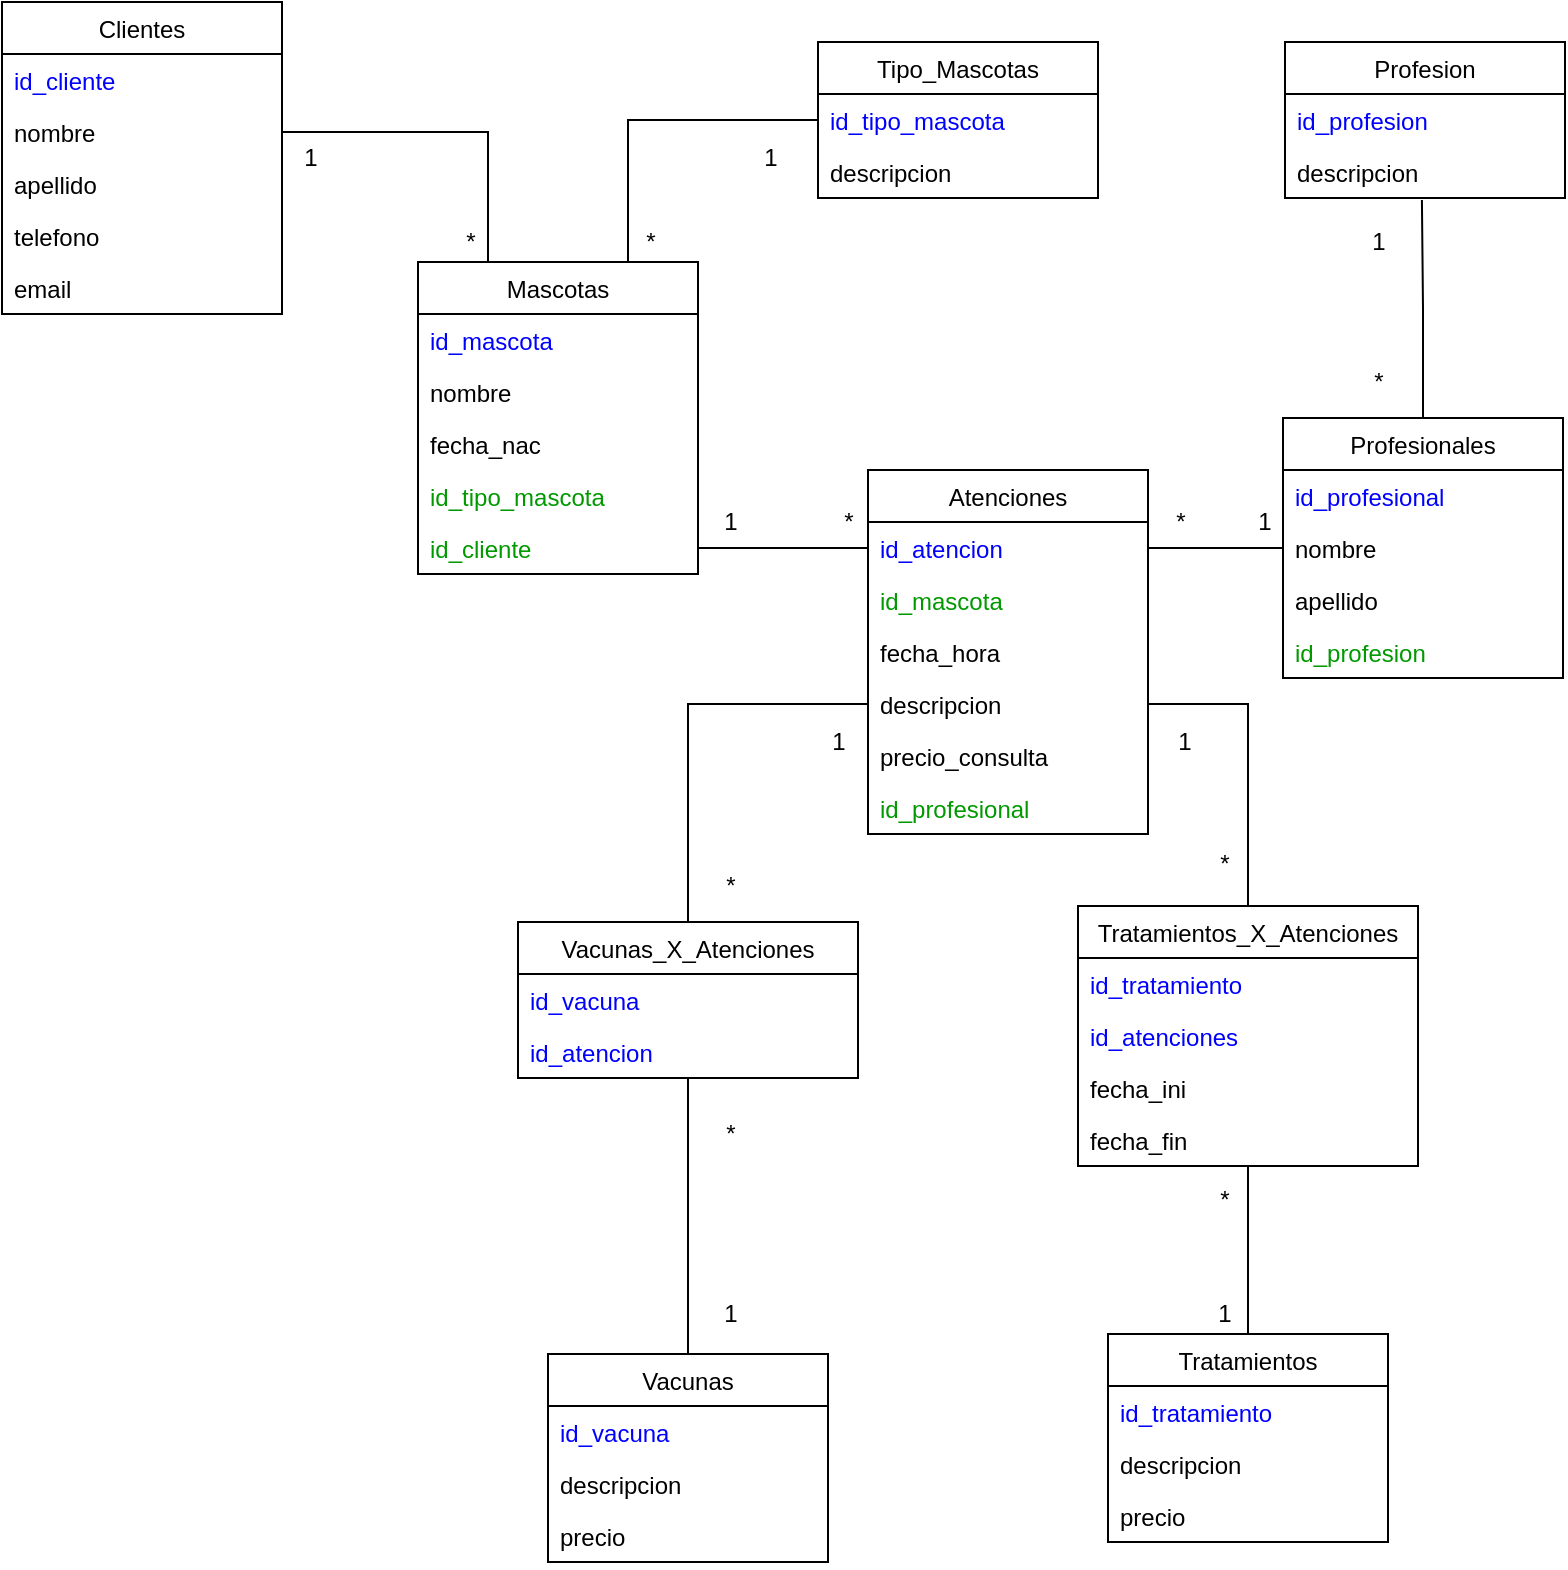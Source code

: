 <mxfile version="15.5.9" type="device"><diagram id="-TyZVq6JQzc-oAHfL5Cc" name="Page-1"><mxGraphModel dx="1422" dy="762" grid="1" gridSize="10" guides="1" tooltips="1" connect="1" arrows="1" fold="1" page="1" pageScale="1" pageWidth="827" pageHeight="1169" math="0" shadow="0"><root><mxCell id="0"/><mxCell id="1" parent="0"/><mxCell id="C7MZPcxUxICp8uypZAwS-1" value="Clientes" style="swimlane;fontStyle=0;childLayout=stackLayout;horizontal=1;startSize=26;fillColor=none;horizontalStack=0;resizeParent=1;resizeParentMax=0;resizeLast=0;collapsible=1;marginBottom=0;" vertex="1" parent="1"><mxGeometry x="22" y="50" width="140" height="156" as="geometry"/></mxCell><mxCell id="C7MZPcxUxICp8uypZAwS-2" value="id_cliente" style="text;strokeColor=none;fillColor=none;align=left;verticalAlign=top;spacingLeft=4;spacingRight=4;overflow=hidden;rotatable=0;points=[[0,0.5],[1,0.5]];portConstraint=eastwest;fontColor=#0000FF;" vertex="1" parent="C7MZPcxUxICp8uypZAwS-1"><mxGeometry y="26" width="140" height="26" as="geometry"/></mxCell><mxCell id="C7MZPcxUxICp8uypZAwS-3" value="nombre" style="text;strokeColor=none;fillColor=none;align=left;verticalAlign=top;spacingLeft=4;spacingRight=4;overflow=hidden;rotatable=0;points=[[0,0.5],[1,0.5]];portConstraint=eastwest;" vertex="1" parent="C7MZPcxUxICp8uypZAwS-1"><mxGeometry y="52" width="140" height="26" as="geometry"/></mxCell><mxCell id="C7MZPcxUxICp8uypZAwS-4" value="apellido" style="text;strokeColor=none;fillColor=none;align=left;verticalAlign=top;spacingLeft=4;spacingRight=4;overflow=hidden;rotatable=0;points=[[0,0.5],[1,0.5]];portConstraint=eastwest;" vertex="1" parent="C7MZPcxUxICp8uypZAwS-1"><mxGeometry y="78" width="140" height="26" as="geometry"/></mxCell><mxCell id="C7MZPcxUxICp8uypZAwS-5" value="telefono" style="text;strokeColor=none;fillColor=none;align=left;verticalAlign=top;spacingLeft=4;spacingRight=4;overflow=hidden;rotatable=0;points=[[0,0.5],[1,0.5]];portConstraint=eastwest;" vertex="1" parent="C7MZPcxUxICp8uypZAwS-1"><mxGeometry y="104" width="140" height="26" as="geometry"/></mxCell><mxCell id="C7MZPcxUxICp8uypZAwS-6" value="email" style="text;strokeColor=none;fillColor=none;align=left;verticalAlign=top;spacingLeft=4;spacingRight=4;overflow=hidden;rotatable=0;points=[[0,0.5],[1,0.5]];portConstraint=eastwest;" vertex="1" parent="C7MZPcxUxICp8uypZAwS-1"><mxGeometry y="130" width="140" height="26" as="geometry"/></mxCell><mxCell id="C7MZPcxUxICp8uypZAwS-7" style="edgeStyle=orthogonalEdgeStyle;rounded=0;orthogonalLoop=1;jettySize=auto;html=1;exitX=0.75;exitY=0;exitDx=0;exitDy=0;entryX=0;entryY=0.5;entryDx=0;entryDy=0;endArrow=none;endFill=0;" edge="1" parent="1" source="C7MZPcxUxICp8uypZAwS-8" target="C7MZPcxUxICp8uypZAwS-22"><mxGeometry relative="1" as="geometry"/></mxCell><mxCell id="C7MZPcxUxICp8uypZAwS-8" value="Mascotas" style="swimlane;fontStyle=0;childLayout=stackLayout;horizontal=1;startSize=26;fillColor=none;horizontalStack=0;resizeParent=1;resizeParentMax=0;resizeLast=0;collapsible=1;marginBottom=0;" vertex="1" parent="1"><mxGeometry x="230" y="180" width="140" height="156" as="geometry"/></mxCell><mxCell id="C7MZPcxUxICp8uypZAwS-9" value="id_mascota" style="text;strokeColor=none;fillColor=none;align=left;verticalAlign=top;spacingLeft=4;spacingRight=4;overflow=hidden;rotatable=0;points=[[0,0.5],[1,0.5]];portConstraint=eastwest;fontColor=#0000FF;" vertex="1" parent="C7MZPcxUxICp8uypZAwS-8"><mxGeometry y="26" width="140" height="26" as="geometry"/></mxCell><mxCell id="C7MZPcxUxICp8uypZAwS-10" value="nombre" style="text;strokeColor=none;fillColor=none;align=left;verticalAlign=top;spacingLeft=4;spacingRight=4;overflow=hidden;rotatable=0;points=[[0,0.5],[1,0.5]];portConstraint=eastwest;" vertex="1" parent="C7MZPcxUxICp8uypZAwS-8"><mxGeometry y="52" width="140" height="26" as="geometry"/></mxCell><mxCell id="C7MZPcxUxICp8uypZAwS-11" value="fecha_nac" style="text;strokeColor=none;fillColor=none;align=left;verticalAlign=top;spacingLeft=4;spacingRight=4;overflow=hidden;rotatable=0;points=[[0,0.5],[1,0.5]];portConstraint=eastwest;" vertex="1" parent="C7MZPcxUxICp8uypZAwS-8"><mxGeometry y="78" width="140" height="26" as="geometry"/></mxCell><mxCell id="C7MZPcxUxICp8uypZAwS-12" value="id_tipo_mascota" style="text;strokeColor=none;fillColor=none;align=left;verticalAlign=top;spacingLeft=4;spacingRight=4;overflow=hidden;rotatable=0;points=[[0,0.5],[1,0.5]];portConstraint=eastwest;fontColor=#009900;" vertex="1" parent="C7MZPcxUxICp8uypZAwS-8"><mxGeometry y="104" width="140" height="26" as="geometry"/></mxCell><mxCell id="C7MZPcxUxICp8uypZAwS-13" value="id_cliente" style="text;strokeColor=none;fillColor=none;align=left;verticalAlign=top;spacingLeft=4;spacingRight=4;overflow=hidden;rotatable=0;points=[[0,0.5],[1,0.5]];portConstraint=eastwest;fontColor=#009900;" vertex="1" parent="C7MZPcxUxICp8uypZAwS-8"><mxGeometry y="130" width="140" height="26" as="geometry"/></mxCell><mxCell id="C7MZPcxUxICp8uypZAwS-14" value="Atenciones" style="swimlane;fontStyle=0;childLayout=stackLayout;horizontal=1;startSize=26;fillColor=none;horizontalStack=0;resizeParent=1;resizeParentMax=0;resizeLast=0;collapsible=1;marginBottom=0;" vertex="1" parent="1"><mxGeometry x="455" y="284" width="140" height="182" as="geometry"/></mxCell><mxCell id="C7MZPcxUxICp8uypZAwS-15" value="id_atencion" style="text;strokeColor=none;fillColor=none;align=left;verticalAlign=top;spacingLeft=4;spacingRight=4;overflow=hidden;rotatable=0;points=[[0,0.5],[1,0.5]];portConstraint=eastwest;fontColor=#0000FF;" vertex="1" parent="C7MZPcxUxICp8uypZAwS-14"><mxGeometry y="26" width="140" height="26" as="geometry"/></mxCell><mxCell id="C7MZPcxUxICp8uypZAwS-16" value="id_mascota" style="text;strokeColor=none;fillColor=none;align=left;verticalAlign=top;spacingLeft=4;spacingRight=4;overflow=hidden;rotatable=0;points=[[0,0.5],[1,0.5]];portConstraint=eastwest;fontColor=#009900;" vertex="1" parent="C7MZPcxUxICp8uypZAwS-14"><mxGeometry y="52" width="140" height="26" as="geometry"/></mxCell><mxCell id="C7MZPcxUxICp8uypZAwS-17" value="fecha_hora" style="text;strokeColor=none;fillColor=none;align=left;verticalAlign=top;spacingLeft=4;spacingRight=4;overflow=hidden;rotatable=0;points=[[0,0.5],[1,0.5]];portConstraint=eastwest;" vertex="1" parent="C7MZPcxUxICp8uypZAwS-14"><mxGeometry y="78" width="140" height="26" as="geometry"/></mxCell><mxCell id="C7MZPcxUxICp8uypZAwS-18" value="descripcion" style="text;strokeColor=none;fillColor=none;align=left;verticalAlign=top;spacingLeft=4;spacingRight=4;overflow=hidden;rotatable=0;points=[[0,0.5],[1,0.5]];portConstraint=eastwest;" vertex="1" parent="C7MZPcxUxICp8uypZAwS-14"><mxGeometry y="104" width="140" height="26" as="geometry"/></mxCell><mxCell id="C7MZPcxUxICp8uypZAwS-20" value="precio_consulta" style="text;strokeColor=none;fillColor=none;align=left;verticalAlign=top;spacingLeft=4;spacingRight=4;overflow=hidden;rotatable=0;points=[[0,0.5],[1,0.5]];portConstraint=eastwest;" vertex="1" parent="C7MZPcxUxICp8uypZAwS-14"><mxGeometry y="130" width="140" height="26" as="geometry"/></mxCell><mxCell id="C7MZPcxUxICp8uypZAwS-69" value="id_profesional" style="text;strokeColor=none;fillColor=none;align=left;verticalAlign=top;spacingLeft=4;spacingRight=4;overflow=hidden;rotatable=0;points=[[0,0.5],[1,0.5]];portConstraint=eastwest;fontColor=#009900;" vertex="1" parent="C7MZPcxUxICp8uypZAwS-14"><mxGeometry y="156" width="140" height="26" as="geometry"/></mxCell><mxCell id="C7MZPcxUxICp8uypZAwS-21" value="Tipo_Mascotas" style="swimlane;fontStyle=0;childLayout=stackLayout;horizontal=1;startSize=26;fillColor=none;horizontalStack=0;resizeParent=1;resizeParentMax=0;resizeLast=0;collapsible=1;marginBottom=0;" vertex="1" parent="1"><mxGeometry x="430" y="70" width="140" height="78" as="geometry"/></mxCell><mxCell id="C7MZPcxUxICp8uypZAwS-22" value="id_tipo_mascota" style="text;strokeColor=none;fillColor=none;align=left;verticalAlign=top;spacingLeft=4;spacingRight=4;overflow=hidden;rotatable=0;points=[[0,0.5],[1,0.5]];portConstraint=eastwest;fontColor=#0000FF;" vertex="1" parent="C7MZPcxUxICp8uypZAwS-21"><mxGeometry y="26" width="140" height="26" as="geometry"/></mxCell><mxCell id="C7MZPcxUxICp8uypZAwS-23" value="descripcion" style="text;strokeColor=none;fillColor=none;align=left;verticalAlign=top;spacingLeft=4;spacingRight=4;overflow=hidden;rotatable=0;points=[[0,0.5],[1,0.5]];portConstraint=eastwest;" vertex="1" parent="C7MZPcxUxICp8uypZAwS-21"><mxGeometry y="52" width="140" height="26" as="geometry"/></mxCell><mxCell id="C7MZPcxUxICp8uypZAwS-24" style="edgeStyle=orthogonalEdgeStyle;rounded=0;orthogonalLoop=1;jettySize=auto;html=1;exitX=1;exitY=0.5;exitDx=0;exitDy=0;entryX=0.25;entryY=0;entryDx=0;entryDy=0;endArrow=none;endFill=0;" edge="1" parent="1" source="C7MZPcxUxICp8uypZAwS-3" target="C7MZPcxUxICp8uypZAwS-8"><mxGeometry relative="1" as="geometry"/></mxCell><mxCell id="C7MZPcxUxICp8uypZAwS-25" style="edgeStyle=orthogonalEdgeStyle;rounded=0;orthogonalLoop=1;jettySize=auto;html=1;exitX=1;exitY=0.5;exitDx=0;exitDy=0;entryX=0;entryY=0.5;entryDx=0;entryDy=0;endArrow=none;endFill=0;" edge="1" parent="1" source="C7MZPcxUxICp8uypZAwS-13" target="C7MZPcxUxICp8uypZAwS-15"><mxGeometry relative="1" as="geometry"/></mxCell><mxCell id="C7MZPcxUxICp8uypZAwS-26" value="1" style="text;html=1;resizable=0;autosize=1;align=center;verticalAlign=middle;points=[];fillColor=none;strokeColor=none;rounded=0;" vertex="1" parent="1"><mxGeometry x="166" y="118" width="20" height="20" as="geometry"/></mxCell><mxCell id="C7MZPcxUxICp8uypZAwS-27" value="1" style="text;html=1;resizable=0;autosize=1;align=center;verticalAlign=middle;points=[];fillColor=none;strokeColor=none;rounded=0;" vertex="1" parent="1"><mxGeometry x="396" y="118" width="20" height="20" as="geometry"/></mxCell><mxCell id="C7MZPcxUxICp8uypZAwS-28" value="1" style="text;html=1;resizable=0;autosize=1;align=center;verticalAlign=middle;points=[];fillColor=none;strokeColor=none;rounded=0;" vertex="1" parent="1"><mxGeometry x="376" y="300" width="20" height="20" as="geometry"/></mxCell><mxCell id="C7MZPcxUxICp8uypZAwS-29" value="*" style="text;html=1;resizable=0;autosize=1;align=center;verticalAlign=middle;points=[];fillColor=none;strokeColor=none;rounded=0;" vertex="1" parent="1"><mxGeometry x="435" y="300" width="20" height="20" as="geometry"/></mxCell><mxCell id="C7MZPcxUxICp8uypZAwS-30" value="*" style="text;html=1;resizable=0;autosize=1;align=center;verticalAlign=middle;points=[];fillColor=none;strokeColor=none;rounded=0;" vertex="1" parent="1"><mxGeometry x="336" y="160" width="20" height="20" as="geometry"/></mxCell><mxCell id="C7MZPcxUxICp8uypZAwS-31" value="*" style="text;html=1;resizable=0;autosize=1;align=center;verticalAlign=middle;points=[];fillColor=none;strokeColor=none;rounded=0;" vertex="1" parent="1"><mxGeometry x="246" y="160" width="20" height="20" as="geometry"/></mxCell><mxCell id="C7MZPcxUxICp8uypZAwS-75" style="edgeStyle=orthogonalEdgeStyle;rounded=0;orthogonalLoop=1;jettySize=auto;html=1;exitX=0.5;exitY=0;exitDx=0;exitDy=0;entryX=0.489;entryY=1.038;entryDx=0;entryDy=0;entryPerimeter=0;fontColor=#0000FF;endArrow=none;endFill=0;" edge="1" parent="1" source="C7MZPcxUxICp8uypZAwS-32" target="C7MZPcxUxICp8uypZAwS-72"><mxGeometry relative="1" as="geometry"/></mxCell><mxCell id="C7MZPcxUxICp8uypZAwS-32" value="Profesionales" style="swimlane;fontStyle=0;childLayout=stackLayout;horizontal=1;startSize=26;fillColor=none;horizontalStack=0;resizeParent=1;resizeParentMax=0;resizeLast=0;collapsible=1;marginBottom=0;" vertex="1" parent="1"><mxGeometry x="662.5" y="258" width="140" height="130" as="geometry"/></mxCell><mxCell id="C7MZPcxUxICp8uypZAwS-33" value="id_profesional" style="text;strokeColor=none;fillColor=none;align=left;verticalAlign=top;spacingLeft=4;spacingRight=4;overflow=hidden;rotatable=0;points=[[0,0.5],[1,0.5]];portConstraint=eastwest;fontColor=#0000FF;" vertex="1" parent="C7MZPcxUxICp8uypZAwS-32"><mxGeometry y="26" width="140" height="26" as="geometry"/></mxCell><mxCell id="C7MZPcxUxICp8uypZAwS-34" value="nombre" style="text;strokeColor=none;fillColor=none;align=left;verticalAlign=top;spacingLeft=4;spacingRight=4;overflow=hidden;rotatable=0;points=[[0,0.5],[1,0.5]];portConstraint=eastwest;" vertex="1" parent="C7MZPcxUxICp8uypZAwS-32"><mxGeometry y="52" width="140" height="26" as="geometry"/></mxCell><mxCell id="C7MZPcxUxICp8uypZAwS-35" value="apellido" style="text;strokeColor=none;fillColor=none;align=left;verticalAlign=top;spacingLeft=4;spacingRight=4;overflow=hidden;rotatable=0;points=[[0,0.5],[1,0.5]];portConstraint=eastwest;" vertex="1" parent="C7MZPcxUxICp8uypZAwS-32"><mxGeometry y="78" width="140" height="26" as="geometry"/></mxCell><mxCell id="C7MZPcxUxICp8uypZAwS-36" value="id_profesion" style="text;strokeColor=none;fillColor=none;align=left;verticalAlign=top;spacingLeft=4;spacingRight=4;overflow=hidden;rotatable=0;points=[[0,0.5],[1,0.5]];portConstraint=eastwest;fontColor=#009900;" vertex="1" parent="C7MZPcxUxICp8uypZAwS-32"><mxGeometry y="104" width="140" height="26" as="geometry"/></mxCell><mxCell id="C7MZPcxUxICp8uypZAwS-37" style="edgeStyle=orthogonalEdgeStyle;rounded=0;orthogonalLoop=1;jettySize=auto;html=1;exitX=1;exitY=0.5;exitDx=0;exitDy=0;entryX=0;entryY=0.5;entryDx=0;entryDy=0;endArrow=none;endFill=0;" edge="1" parent="1" source="C7MZPcxUxICp8uypZAwS-15" target="C7MZPcxUxICp8uypZAwS-34"><mxGeometry relative="1" as="geometry"/></mxCell><mxCell id="C7MZPcxUxICp8uypZAwS-38" value="1" style="text;html=1;resizable=0;autosize=1;align=center;verticalAlign=middle;points=[];fillColor=none;strokeColor=none;rounded=0;" vertex="1" parent="1"><mxGeometry x="642.5" y="300" width="20" height="20" as="geometry"/></mxCell><mxCell id="C7MZPcxUxICp8uypZAwS-39" value="*" style="text;html=1;resizable=0;autosize=1;align=center;verticalAlign=middle;points=[];fillColor=none;strokeColor=none;rounded=0;" vertex="1" parent="1"><mxGeometry x="601" y="300" width="20" height="20" as="geometry"/></mxCell><mxCell id="C7MZPcxUxICp8uypZAwS-40" style="edgeStyle=orthogonalEdgeStyle;rounded=0;orthogonalLoop=1;jettySize=auto;html=1;endArrow=none;endFill=0;entryX=0.5;entryY=0;entryDx=0;entryDy=0;" edge="1" parent="1" source="C7MZPcxUxICp8uypZAwS-41" target="C7MZPcxUxICp8uypZAwS-54"><mxGeometry relative="1" as="geometry"><mxPoint x="645" y="709" as="targetPoint"/></mxGeometry></mxCell><mxCell id="C7MZPcxUxICp8uypZAwS-68" style="edgeStyle=orthogonalEdgeStyle;rounded=0;orthogonalLoop=1;jettySize=auto;html=1;exitX=0.5;exitY=0;exitDx=0;exitDy=0;entryX=1;entryY=0.5;entryDx=0;entryDy=0;fontColor=#009900;endArrow=none;endFill=0;" edge="1" parent="1" source="C7MZPcxUxICp8uypZAwS-41" target="C7MZPcxUxICp8uypZAwS-18"><mxGeometry relative="1" as="geometry"/></mxCell><mxCell id="C7MZPcxUxICp8uypZAwS-41" value="Tratamientos_X_Atenciones" style="swimlane;fontStyle=0;childLayout=stackLayout;horizontal=1;startSize=26;fillColor=none;horizontalStack=0;resizeParent=1;resizeParentMax=0;resizeLast=0;collapsible=1;marginBottom=0;" vertex="1" parent="1"><mxGeometry x="560" y="502" width="170" height="130" as="geometry"/></mxCell><mxCell id="C7MZPcxUxICp8uypZAwS-42" value="id_tratamiento" style="text;strokeColor=none;fillColor=none;align=left;verticalAlign=top;spacingLeft=4;spacingRight=4;overflow=hidden;rotatable=0;points=[[0,0.5],[1,0.5]];portConstraint=eastwest;fontColor=#0000FF;" vertex="1" parent="C7MZPcxUxICp8uypZAwS-41"><mxGeometry y="26" width="170" height="26" as="geometry"/></mxCell><mxCell id="C7MZPcxUxICp8uypZAwS-43" value="id_atenciones" style="text;strokeColor=none;fillColor=none;align=left;verticalAlign=top;spacingLeft=4;spacingRight=4;overflow=hidden;rotatable=0;points=[[0,0.5],[1,0.5]];portConstraint=eastwest;fontColor=#0000FF;" vertex="1" parent="C7MZPcxUxICp8uypZAwS-41"><mxGeometry y="52" width="170" height="26" as="geometry"/></mxCell><mxCell id="C7MZPcxUxICp8uypZAwS-44" value="fecha_ini" style="text;strokeColor=none;fillColor=none;align=left;verticalAlign=top;spacingLeft=4;spacingRight=4;overflow=hidden;rotatable=0;points=[[0,0.5],[1,0.5]];portConstraint=eastwest;" vertex="1" parent="C7MZPcxUxICp8uypZAwS-41"><mxGeometry y="78" width="170" height="26" as="geometry"/></mxCell><mxCell id="C7MZPcxUxICp8uypZAwS-45" value="fecha_fin" style="text;strokeColor=none;fillColor=none;align=left;verticalAlign=top;spacingLeft=4;spacingRight=4;overflow=hidden;rotatable=0;points=[[0,0.5],[1,0.5]];portConstraint=eastwest;" vertex="1" parent="C7MZPcxUxICp8uypZAwS-41"><mxGeometry y="104" width="170" height="26" as="geometry"/></mxCell><mxCell id="C7MZPcxUxICp8uypZAwS-46" style="edgeStyle=orthogonalEdgeStyle;rounded=0;orthogonalLoop=1;jettySize=auto;html=1;endArrow=none;endFill=0;" edge="1" parent="1" source="C7MZPcxUxICp8uypZAwS-47" target="C7MZPcxUxICp8uypZAwS-50"><mxGeometry relative="1" as="geometry"/></mxCell><mxCell id="C7MZPcxUxICp8uypZAwS-64" style="edgeStyle=orthogonalEdgeStyle;rounded=0;orthogonalLoop=1;jettySize=auto;html=1;exitX=0.5;exitY=0;exitDx=0;exitDy=0;fontColor=#009900;endArrow=none;endFill=0;entryX=0;entryY=0.5;entryDx=0;entryDy=0;" edge="1" parent="1" source="C7MZPcxUxICp8uypZAwS-47" target="C7MZPcxUxICp8uypZAwS-18"><mxGeometry relative="1" as="geometry"/></mxCell><mxCell id="C7MZPcxUxICp8uypZAwS-47" value="Vacunas_X_Atenciones" style="swimlane;fontStyle=0;childLayout=stackLayout;horizontal=1;startSize=26;fillColor=none;horizontalStack=0;resizeParent=1;resizeParentMax=0;resizeLast=0;collapsible=1;marginBottom=0;" vertex="1" parent="1"><mxGeometry x="280" y="510" width="170" height="78" as="geometry"/></mxCell><mxCell id="C7MZPcxUxICp8uypZAwS-48" value="id_vacuna" style="text;strokeColor=none;fillColor=none;align=left;verticalAlign=top;spacingLeft=4;spacingRight=4;overflow=hidden;rotatable=0;points=[[0,0.5],[1,0.5]];portConstraint=eastwest;fontColor=#0000FF;" vertex="1" parent="C7MZPcxUxICp8uypZAwS-47"><mxGeometry y="26" width="170" height="26" as="geometry"/></mxCell><mxCell id="C7MZPcxUxICp8uypZAwS-49" value="id_atencion" style="text;strokeColor=none;fillColor=none;align=left;verticalAlign=top;spacingLeft=4;spacingRight=4;overflow=hidden;rotatable=0;points=[[0,0.5],[1,0.5]];portConstraint=eastwest;fontColor=#0000FF;" vertex="1" parent="C7MZPcxUxICp8uypZAwS-47"><mxGeometry y="52" width="170" height="26" as="geometry"/></mxCell><mxCell id="C7MZPcxUxICp8uypZAwS-50" value="Vacunas" style="swimlane;fontStyle=0;childLayout=stackLayout;horizontal=1;startSize=26;fillColor=none;horizontalStack=0;resizeParent=1;resizeParentMax=0;resizeLast=0;collapsible=1;marginBottom=0;" vertex="1" parent="1"><mxGeometry x="295" y="726" width="140" height="104" as="geometry"/></mxCell><mxCell id="C7MZPcxUxICp8uypZAwS-51" value="id_vacuna" style="text;strokeColor=none;fillColor=none;align=left;verticalAlign=top;spacingLeft=4;spacingRight=4;overflow=hidden;rotatable=0;points=[[0,0.5],[1,0.5]];portConstraint=eastwest;fontColor=#0000FF;" vertex="1" parent="C7MZPcxUxICp8uypZAwS-50"><mxGeometry y="26" width="140" height="26" as="geometry"/></mxCell><mxCell id="C7MZPcxUxICp8uypZAwS-52" value="descripcion" style="text;strokeColor=none;fillColor=none;align=left;verticalAlign=top;spacingLeft=4;spacingRight=4;overflow=hidden;rotatable=0;points=[[0,0.5],[1,0.5]];portConstraint=eastwest;" vertex="1" parent="C7MZPcxUxICp8uypZAwS-50"><mxGeometry y="52" width="140" height="26" as="geometry"/></mxCell><mxCell id="C7MZPcxUxICp8uypZAwS-53" value="precio" style="text;strokeColor=none;fillColor=none;align=left;verticalAlign=top;spacingLeft=4;spacingRight=4;overflow=hidden;rotatable=0;points=[[0,0.5],[1,0.5]];portConstraint=eastwest;" vertex="1" parent="C7MZPcxUxICp8uypZAwS-50"><mxGeometry y="78" width="140" height="26" as="geometry"/></mxCell><mxCell id="C7MZPcxUxICp8uypZAwS-54" value="Tratamientos" style="swimlane;fontStyle=0;childLayout=stackLayout;horizontal=1;startSize=26;fillColor=none;horizontalStack=0;resizeParent=1;resizeParentMax=0;resizeLast=0;collapsible=1;marginBottom=0;" vertex="1" parent="1"><mxGeometry x="575" y="716" width="140" height="104" as="geometry"/></mxCell><mxCell id="C7MZPcxUxICp8uypZAwS-55" value="id_tratamiento" style="text;strokeColor=none;fillColor=none;align=left;verticalAlign=top;spacingLeft=4;spacingRight=4;overflow=hidden;rotatable=0;points=[[0,0.5],[1,0.5]];portConstraint=eastwest;fontColor=#0000FF;" vertex="1" parent="C7MZPcxUxICp8uypZAwS-54"><mxGeometry y="26" width="140" height="26" as="geometry"/></mxCell><mxCell id="C7MZPcxUxICp8uypZAwS-56" value="descripcion" style="text;strokeColor=none;fillColor=none;align=left;verticalAlign=top;spacingLeft=4;spacingRight=4;overflow=hidden;rotatable=0;points=[[0,0.5],[1,0.5]];portConstraint=eastwest;" vertex="1" parent="C7MZPcxUxICp8uypZAwS-54"><mxGeometry y="52" width="140" height="26" as="geometry"/></mxCell><mxCell id="C7MZPcxUxICp8uypZAwS-57" value="precio" style="text;strokeColor=none;fillColor=none;align=left;verticalAlign=top;spacingLeft=4;spacingRight=4;overflow=hidden;rotatable=0;points=[[0,0.5],[1,0.5]];portConstraint=eastwest;" vertex="1" parent="C7MZPcxUxICp8uypZAwS-54"><mxGeometry y="78" width="140" height="26" as="geometry"/></mxCell><mxCell id="C7MZPcxUxICp8uypZAwS-58" value="*" style="text;html=1;resizable=0;autosize=1;align=center;verticalAlign=middle;points=[];fillColor=none;strokeColor=none;rounded=0;" vertex="1" parent="1"><mxGeometry x="622.5" y="471" width="20" height="20" as="geometry"/></mxCell><mxCell id="C7MZPcxUxICp8uypZAwS-59" value="*" style="text;html=1;resizable=0;autosize=1;align=center;verticalAlign=middle;points=[];fillColor=none;strokeColor=none;rounded=0;" vertex="1" parent="1"><mxGeometry x="622.5" y="639" width="20" height="20" as="geometry"/></mxCell><mxCell id="C7MZPcxUxICp8uypZAwS-60" value="*" style="text;html=1;resizable=0;autosize=1;align=center;verticalAlign=middle;points=[];fillColor=none;strokeColor=none;rounded=0;" vertex="1" parent="1"><mxGeometry x="376" y="482" width="20" height="20" as="geometry"/></mxCell><mxCell id="C7MZPcxUxICp8uypZAwS-61" value="*" style="text;html=1;resizable=0;autosize=1;align=center;verticalAlign=middle;points=[];fillColor=none;strokeColor=none;rounded=0;" vertex="1" parent="1"><mxGeometry x="376" y="606" width="20" height="20" as="geometry"/></mxCell><mxCell id="C7MZPcxUxICp8uypZAwS-62" value="1" style="text;html=1;resizable=0;autosize=1;align=center;verticalAlign=middle;points=[];fillColor=none;strokeColor=none;rounded=0;" vertex="1" parent="1"><mxGeometry x="376" y="696" width="20" height="20" as="geometry"/></mxCell><mxCell id="C7MZPcxUxICp8uypZAwS-63" value="1" style="text;html=1;resizable=0;autosize=1;align=center;verticalAlign=middle;points=[];fillColor=none;strokeColor=none;rounded=0;" vertex="1" parent="1"><mxGeometry x="622.5" y="696" width="20" height="20" as="geometry"/></mxCell><mxCell id="C7MZPcxUxICp8uypZAwS-66" value="1" style="text;html=1;resizable=0;autosize=1;align=center;verticalAlign=middle;points=[];fillColor=none;strokeColor=none;rounded=0;" vertex="1" parent="1"><mxGeometry x="430" y="410" width="20" height="20" as="geometry"/></mxCell><mxCell id="C7MZPcxUxICp8uypZAwS-67" value="1" style="text;html=1;resizable=0;autosize=1;align=center;verticalAlign=middle;points=[];fillColor=none;strokeColor=none;rounded=0;" vertex="1" parent="1"><mxGeometry x="602.5" y="410" width="20" height="20" as="geometry"/></mxCell><mxCell id="C7MZPcxUxICp8uypZAwS-70" value="Profesion" style="swimlane;fontStyle=0;childLayout=stackLayout;horizontal=1;startSize=26;fillColor=none;horizontalStack=0;resizeParent=1;resizeParentMax=0;resizeLast=0;collapsible=1;marginBottom=0;fontColor=#000000;" vertex="1" parent="1"><mxGeometry x="663.5" y="70" width="140" height="78" as="geometry"/></mxCell><mxCell id="C7MZPcxUxICp8uypZAwS-71" value="id_profesion" style="text;strokeColor=none;fillColor=none;align=left;verticalAlign=top;spacingLeft=4;spacingRight=4;overflow=hidden;rotatable=0;points=[[0,0.5],[1,0.5]];portConstraint=eastwest;fontColor=#0000FF;" vertex="1" parent="C7MZPcxUxICp8uypZAwS-70"><mxGeometry y="26" width="140" height="26" as="geometry"/></mxCell><mxCell id="C7MZPcxUxICp8uypZAwS-72" value="descripcion" style="text;strokeColor=none;fillColor=none;align=left;verticalAlign=top;spacingLeft=4;spacingRight=4;overflow=hidden;rotatable=0;points=[[0,0.5],[1,0.5]];portConstraint=eastwest;fontColor=#000000;" vertex="1" parent="C7MZPcxUxICp8uypZAwS-70"><mxGeometry y="52" width="140" height="26" as="geometry"/></mxCell><mxCell id="C7MZPcxUxICp8uypZAwS-76" value="*" style="text;html=1;resizable=0;autosize=1;align=center;verticalAlign=middle;points=[];fillColor=none;strokeColor=none;rounded=0;" vertex="1" parent="1"><mxGeometry x="700" y="230" width="20" height="20" as="geometry"/></mxCell><mxCell id="C7MZPcxUxICp8uypZAwS-77" value="1" style="text;html=1;resizable=0;autosize=1;align=center;verticalAlign=middle;points=[];fillColor=none;strokeColor=none;rounded=0;" vertex="1" parent="1"><mxGeometry x="700" y="160" width="20" height="20" as="geometry"/></mxCell></root></mxGraphModel></diagram></mxfile>